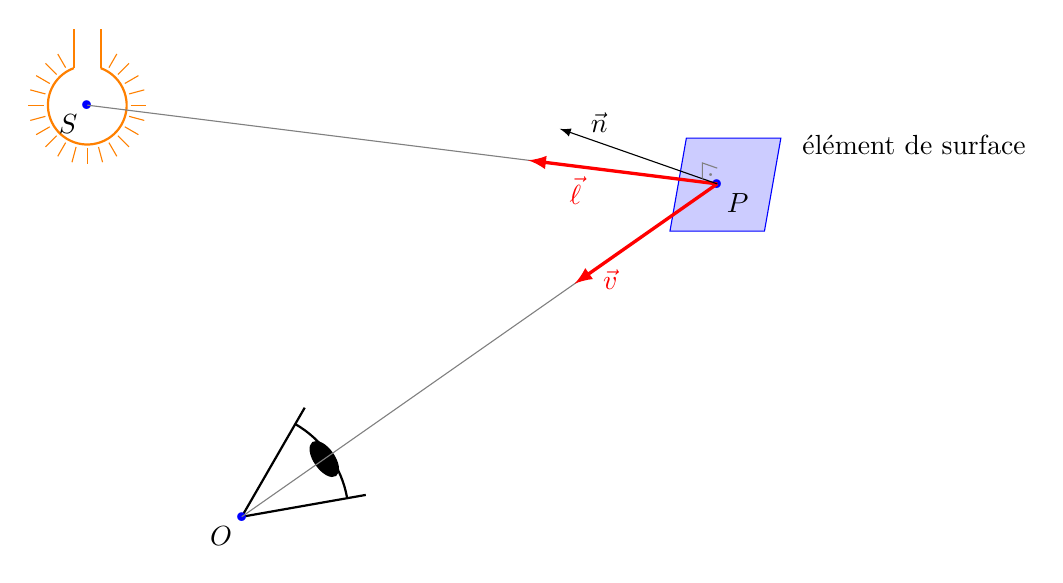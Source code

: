 \begin{tikzpicture}[scale=1]

% Ampoule
\begin{scope}[shift={(0,-1)},scale=0.5]
    \coordinate (S) at (0,0);

    \foreach \a in {60,45,...,-240}{
      \draw[orange] (\a:1.1) -- (\a:1.5);
    }

    \draw[thick, orange, fill=white] (110-360:1) arc (110-360:70:1);
    \draw[thick, orange] (70:1) -- ++(0,1);
    \draw[thick, orange] (110-360:1) -- ++(0,1);
\end{scope}

% Pyramide
\begin{scope}[shift={(8,-2)},scale=2]
\coordinate (P) at (0,0);
\draw[blue, fill=blue!20] (-0.3,-0.3) -- ++(80:0.6) -- ++(0.6,0) -- ++(-100:0.6) -- +(-0.6,0) -- cycle;


\end{scope}

% Oeil
% eye from Izaak Neutelings https://tikz.net/hyperbola/
\def\le{0.8}  % eye size eye
\def\ange{25} % eye opening angle
\def\lb{1.2}  % outgoing beam length
\def\ang{215} % outgoing beam scattering
\begin{scope}[shift={(5.5,-3.75)},scale=2,shift={(\ang:\lb+1.2*\le)},rotate=\ang+180]
  \coordinate (C) at (0,0);
  \draw[thick] (\ange:\le) -- (0,0) -- (-\ange:\le);
  \draw[thick] (\ange:0.85*\le) arc(\ange:-\ange:0.85*\le);
  %\draw[fill,brown] (0.75*\le,0) ellipse ({0.10*\le} and {0.21*\le});
  \draw[fill] (0.8*\le,0) ellipse ({0.08*\le} and {0.16*\le});

\end{scope}

% Texte
\node[blue, scale=3] at (S) {.};
\node[below left] at (S) {$S$};
\node[blue, scale=3] at (P) {.};
\node[below right] at (P) {$P$};
\node[blue, scale=3] at (C) {.};
\node[below left] at (C) {$O$};

\node at (10.5,-1.5) {élément de surface};

\draw[gray,thin] (P) -- (S);
\draw[gray,thin] (P) -- (C);

\draw[very thick,->,>=latex,red] (P) -- ($(S)!0.7!(P)$) node[midway,below, pos=.75]{$\vec \ell$};
\draw[very thick,->,>=latex,red] (P) -- ($(C)!0.7!(P)$) node[midway,below, pos=.75]{$\vec v$};


\tikzset{
perp/.style = {draw,angle eccentricity=.5, angle radius=2mm,pic text=.},
}
\path
  (P)
  ++ (0,0) coordinate (N)
  +(-2,.7) coordinate (Na)
  +(0,.25) coordinate (Nn)
  (N) edge[-latex] node[above, pos=.75]{$\vec{n}$} (Na)
  pic[perp,gray]{right angle=Nn--N--Na}
;
\end{tikzpicture}